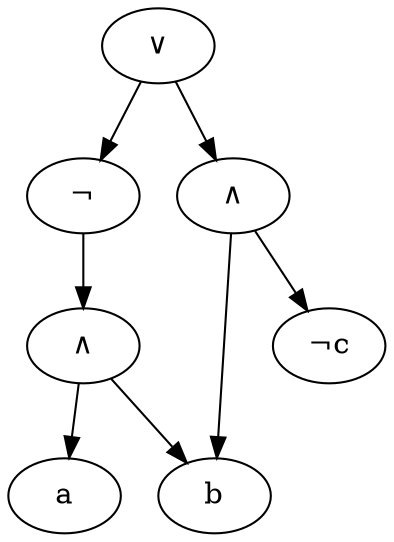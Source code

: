 digraph G {

  id0 [label="a"]
  id1 [label="b"]
  id2 [label="¬c"]
  id3 [label="∨"]
  id4 [label="¬"]
  id5 [label="∧"]
  id6 [label="∧"]

  id5 -> id0
  id5 -> id1
  id4 -> id5
  id3 -> id4
  id6 -> id1
  id6 -> id2
  id3 -> id6
}
